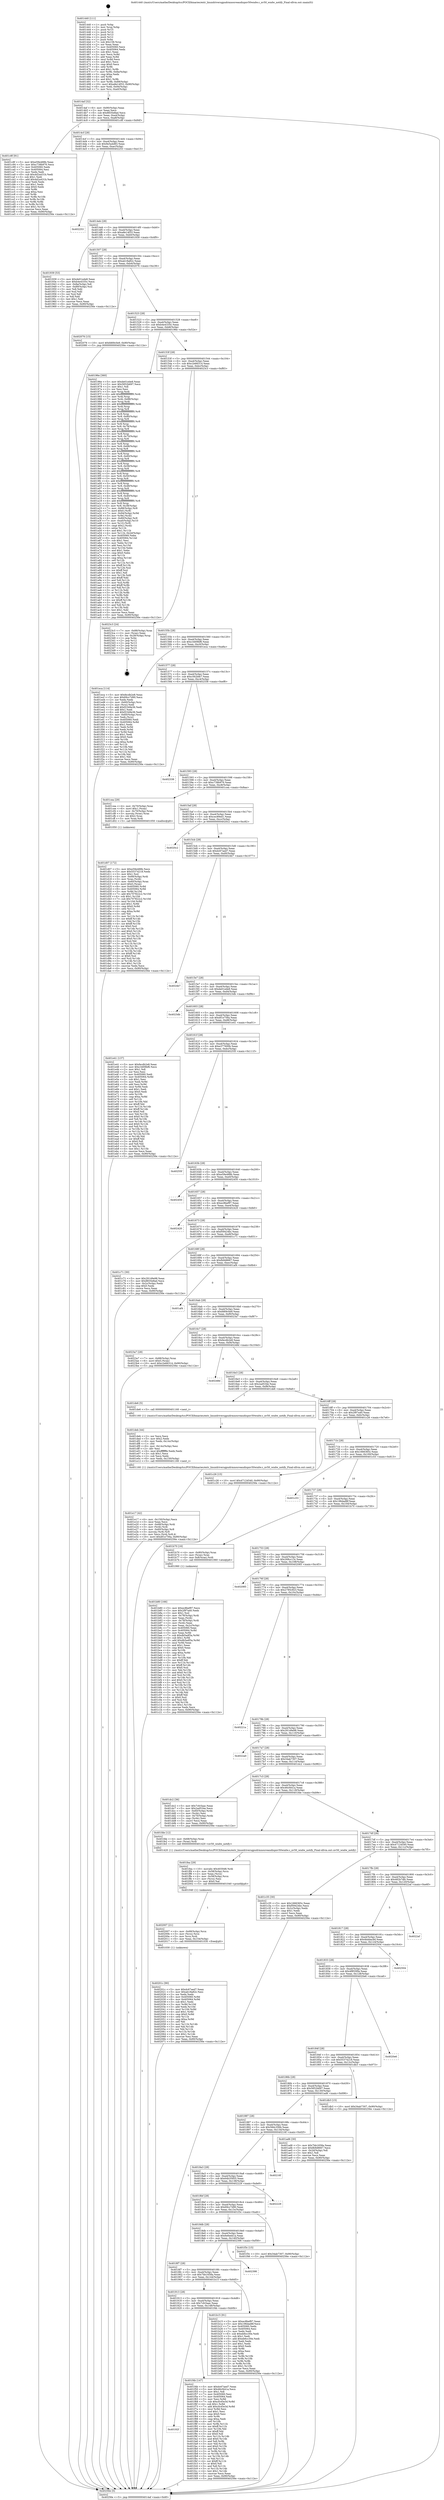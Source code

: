 digraph "0x401440" {
  label = "0x401440 (/mnt/c/Users/mathe/Desktop/tcc/POCII/binaries/extr_linuxdriversgpudrmnouveaudispnv50wndw.c_nv50_wndw_notify_Final-ollvm.out::main(0))"
  labelloc = "t"
  node[shape=record]

  Entry [label="",width=0.3,height=0.3,shape=circle,fillcolor=black,style=filled]
  "0x4014af" [label="{
     0x4014af [32]\l
     | [instrs]\l
     &nbsp;&nbsp;0x4014af \<+6\>: mov -0x90(%rbp),%eax\l
     &nbsp;&nbsp;0x4014b5 \<+2\>: mov %eax,%ecx\l
     &nbsp;&nbsp;0x4014b7 \<+6\>: sub $0x8835e8ad,%ecx\l
     &nbsp;&nbsp;0x4014bd \<+6\>: mov %eax,-0xa4(%rbp)\l
     &nbsp;&nbsp;0x4014c3 \<+6\>: mov %ecx,-0xa8(%rbp)\l
     &nbsp;&nbsp;0x4014c9 \<+6\>: je 0000000000401c8f \<main+0x84f\>\l
  }"]
  "0x401c8f" [label="{
     0x401c8f [91]\l
     | [instrs]\l
     &nbsp;&nbsp;0x401c8f \<+5\>: mov $0xe59e488b,%eax\l
     &nbsp;&nbsp;0x401c94 \<+5\>: mov $0xc738b976,%ecx\l
     &nbsp;&nbsp;0x401c99 \<+7\>: mov 0x405060,%edx\l
     &nbsp;&nbsp;0x401ca0 \<+7\>: mov 0x405064,%esi\l
     &nbsp;&nbsp;0x401ca7 \<+2\>: mov %edx,%edi\l
     &nbsp;&nbsp;0x401ca9 \<+6\>: sub $0x4d2a431b,%edi\l
     &nbsp;&nbsp;0x401caf \<+3\>: sub $0x1,%edi\l
     &nbsp;&nbsp;0x401cb2 \<+6\>: add $0x4d2a431b,%edi\l
     &nbsp;&nbsp;0x401cb8 \<+3\>: imul %edi,%edx\l
     &nbsp;&nbsp;0x401cbb \<+3\>: and $0x1,%edx\l
     &nbsp;&nbsp;0x401cbe \<+3\>: cmp $0x0,%edx\l
     &nbsp;&nbsp;0x401cc1 \<+4\>: sete %r8b\l
     &nbsp;&nbsp;0x401cc5 \<+3\>: cmp $0xa,%esi\l
     &nbsp;&nbsp;0x401cc8 \<+4\>: setl %r9b\l
     &nbsp;&nbsp;0x401ccc \<+3\>: mov %r8b,%r10b\l
     &nbsp;&nbsp;0x401ccf \<+3\>: and %r9b,%r10b\l
     &nbsp;&nbsp;0x401cd2 \<+3\>: xor %r9b,%r8b\l
     &nbsp;&nbsp;0x401cd5 \<+3\>: or %r8b,%r10b\l
     &nbsp;&nbsp;0x401cd8 \<+4\>: test $0x1,%r10b\l
     &nbsp;&nbsp;0x401cdc \<+3\>: cmovne %ecx,%eax\l
     &nbsp;&nbsp;0x401cdf \<+6\>: mov %eax,-0x90(%rbp)\l
     &nbsp;&nbsp;0x401ce5 \<+5\>: jmp 000000000040256e \<main+0x112e\>\l
  }"]
  "0x4014cf" [label="{
     0x4014cf [28]\l
     | [instrs]\l
     &nbsp;&nbsp;0x4014cf \<+5\>: jmp 00000000004014d4 \<main+0x94\>\l
     &nbsp;&nbsp;0x4014d4 \<+6\>: mov -0xa4(%rbp),%eax\l
     &nbsp;&nbsp;0x4014da \<+5\>: sub $0x9e5a4d83,%eax\l
     &nbsp;&nbsp;0x4014df \<+6\>: mov %eax,-0xac(%rbp)\l
     &nbsp;&nbsp;0x4014e5 \<+6\>: je 0000000000402253 \<main+0xe13\>\l
  }"]
  Exit [label="",width=0.3,height=0.3,shape=circle,fillcolor=black,style=filled,peripheries=2]
  "0x402253" [label="{
     0x402253\l
  }", style=dashed]
  "0x4014eb" [label="{
     0x4014eb [28]\l
     | [instrs]\l
     &nbsp;&nbsp;0x4014eb \<+5\>: jmp 00000000004014f0 \<main+0xb0\>\l
     &nbsp;&nbsp;0x4014f0 \<+6\>: mov -0xa4(%rbp),%eax\l
     &nbsp;&nbsp;0x4014f6 \<+5\>: sub $0xa8e14f33,%eax\l
     &nbsp;&nbsp;0x4014fb \<+6\>: mov %eax,-0xb0(%rbp)\l
     &nbsp;&nbsp;0x401501 \<+6\>: je 0000000000401939 \<main+0x4f9\>\l
  }"]
  "0x40201c" [label="{
     0x40201c [90]\l
     | [instrs]\l
     &nbsp;&nbsp;0x40201c \<+5\>: mov $0xdc67aed7,%eax\l
     &nbsp;&nbsp;0x402021 \<+5\>: mov $0xab18a82c,%esi\l
     &nbsp;&nbsp;0x402026 \<+2\>: xor %edx,%edx\l
     &nbsp;&nbsp;0x402028 \<+8\>: mov 0x405060,%r8d\l
     &nbsp;&nbsp;0x402030 \<+8\>: mov 0x405064,%r9d\l
     &nbsp;&nbsp;0x402038 \<+3\>: sub $0x1,%edx\l
     &nbsp;&nbsp;0x40203b \<+3\>: mov %r8d,%r10d\l
     &nbsp;&nbsp;0x40203e \<+3\>: add %edx,%r10d\l
     &nbsp;&nbsp;0x402041 \<+4\>: imul %r10d,%r8d\l
     &nbsp;&nbsp;0x402045 \<+4\>: and $0x1,%r8d\l
     &nbsp;&nbsp;0x402049 \<+4\>: cmp $0x0,%r8d\l
     &nbsp;&nbsp;0x40204d \<+4\>: sete %r11b\l
     &nbsp;&nbsp;0x402051 \<+4\>: cmp $0xa,%r9d\l
     &nbsp;&nbsp;0x402055 \<+3\>: setl %bl\l
     &nbsp;&nbsp;0x402058 \<+3\>: mov %r11b,%r14b\l
     &nbsp;&nbsp;0x40205b \<+3\>: and %bl,%r14b\l
     &nbsp;&nbsp;0x40205e \<+3\>: xor %bl,%r11b\l
     &nbsp;&nbsp;0x402061 \<+3\>: or %r11b,%r14b\l
     &nbsp;&nbsp;0x402064 \<+4\>: test $0x1,%r14b\l
     &nbsp;&nbsp;0x402068 \<+3\>: cmovne %esi,%eax\l
     &nbsp;&nbsp;0x40206b \<+6\>: mov %eax,-0x90(%rbp)\l
     &nbsp;&nbsp;0x402071 \<+5\>: jmp 000000000040256e \<main+0x112e\>\l
  }"]
  "0x401939" [label="{
     0x401939 [53]\l
     | [instrs]\l
     &nbsp;&nbsp;0x401939 \<+5\>: mov $0xde01ede8,%eax\l
     &nbsp;&nbsp;0x40193e \<+5\>: mov $0xb4e4335c,%ecx\l
     &nbsp;&nbsp;0x401943 \<+6\>: mov -0x8a(%rbp),%dl\l
     &nbsp;&nbsp;0x401949 \<+7\>: mov -0x89(%rbp),%sil\l
     &nbsp;&nbsp;0x401950 \<+3\>: mov %dl,%dil\l
     &nbsp;&nbsp;0x401953 \<+3\>: and %sil,%dil\l
     &nbsp;&nbsp;0x401956 \<+3\>: xor %sil,%dl\l
     &nbsp;&nbsp;0x401959 \<+3\>: or %dl,%dil\l
     &nbsp;&nbsp;0x40195c \<+4\>: test $0x1,%dil\l
     &nbsp;&nbsp;0x401960 \<+3\>: cmovne %ecx,%eax\l
     &nbsp;&nbsp;0x401963 \<+6\>: mov %eax,-0x90(%rbp)\l
     &nbsp;&nbsp;0x401969 \<+5\>: jmp 000000000040256e \<main+0x112e\>\l
  }"]
  "0x401507" [label="{
     0x401507 [28]\l
     | [instrs]\l
     &nbsp;&nbsp;0x401507 \<+5\>: jmp 000000000040150c \<main+0xcc\>\l
     &nbsp;&nbsp;0x40150c \<+6\>: mov -0xa4(%rbp),%eax\l
     &nbsp;&nbsp;0x401512 \<+5\>: sub $0xab18a82c,%eax\l
     &nbsp;&nbsp;0x401517 \<+6\>: mov %eax,-0xb4(%rbp)\l
     &nbsp;&nbsp;0x40151d \<+6\>: je 0000000000402076 \<main+0xc36\>\l
  }"]
  "0x40256e" [label="{
     0x40256e [5]\l
     | [instrs]\l
     &nbsp;&nbsp;0x40256e \<+5\>: jmp 00000000004014af \<main+0x6f\>\l
  }"]
  "0x401440" [label="{
     0x401440 [111]\l
     | [instrs]\l
     &nbsp;&nbsp;0x401440 \<+1\>: push %rbp\l
     &nbsp;&nbsp;0x401441 \<+3\>: mov %rsp,%rbp\l
     &nbsp;&nbsp;0x401444 \<+2\>: push %r15\l
     &nbsp;&nbsp;0x401446 \<+2\>: push %r14\l
     &nbsp;&nbsp;0x401448 \<+2\>: push %r13\l
     &nbsp;&nbsp;0x40144a \<+2\>: push %r12\l
     &nbsp;&nbsp;0x40144c \<+1\>: push %rbx\l
     &nbsp;&nbsp;0x40144d \<+7\>: sub $0x158,%rsp\l
     &nbsp;&nbsp;0x401454 \<+2\>: xor %eax,%eax\l
     &nbsp;&nbsp;0x401456 \<+7\>: mov 0x405060,%ecx\l
     &nbsp;&nbsp;0x40145d \<+7\>: mov 0x405064,%edx\l
     &nbsp;&nbsp;0x401464 \<+3\>: sub $0x1,%eax\l
     &nbsp;&nbsp;0x401467 \<+3\>: mov %ecx,%r8d\l
     &nbsp;&nbsp;0x40146a \<+3\>: add %eax,%r8d\l
     &nbsp;&nbsp;0x40146d \<+4\>: imul %r8d,%ecx\l
     &nbsp;&nbsp;0x401471 \<+3\>: and $0x1,%ecx\l
     &nbsp;&nbsp;0x401474 \<+3\>: cmp $0x0,%ecx\l
     &nbsp;&nbsp;0x401477 \<+4\>: sete %r9b\l
     &nbsp;&nbsp;0x40147b \<+4\>: and $0x1,%r9b\l
     &nbsp;&nbsp;0x40147f \<+7\>: mov %r9b,-0x8a(%rbp)\l
     &nbsp;&nbsp;0x401486 \<+3\>: cmp $0xa,%edx\l
     &nbsp;&nbsp;0x401489 \<+4\>: setl %r9b\l
     &nbsp;&nbsp;0x40148d \<+4\>: and $0x1,%r9b\l
     &nbsp;&nbsp;0x401491 \<+7\>: mov %r9b,-0x89(%rbp)\l
     &nbsp;&nbsp;0x401498 \<+10\>: movl $0xa8e14f33,-0x90(%rbp)\l
     &nbsp;&nbsp;0x4014a2 \<+6\>: mov %edi,-0x94(%rbp)\l
     &nbsp;&nbsp;0x4014a8 \<+7\>: mov %rsi,-0xa0(%rbp)\l
  }"]
  "0x402007" [label="{
     0x402007 [21]\l
     | [instrs]\l
     &nbsp;&nbsp;0x402007 \<+4\>: mov -0x68(%rbp),%rcx\l
     &nbsp;&nbsp;0x40200b \<+3\>: mov (%rcx),%rcx\l
     &nbsp;&nbsp;0x40200e \<+3\>: mov %rcx,%rdi\l
     &nbsp;&nbsp;0x402011 \<+6\>: mov %eax,-0x154(%rbp)\l
     &nbsp;&nbsp;0x402017 \<+5\>: call 0000000000401030 \<free@plt\>\l
     | [calls]\l
     &nbsp;&nbsp;0x401030 \{1\} (unknown)\l
  }"]
  "0x402076" [label="{
     0x402076 [15]\l
     | [instrs]\l
     &nbsp;&nbsp;0x402076 \<+10\>: movl $0xfd69c0e9,-0x90(%rbp)\l
     &nbsp;&nbsp;0x402080 \<+5\>: jmp 000000000040256e \<main+0x112e\>\l
  }"]
  "0x401523" [label="{
     0x401523 [28]\l
     | [instrs]\l
     &nbsp;&nbsp;0x401523 \<+5\>: jmp 0000000000401528 \<main+0xe8\>\l
     &nbsp;&nbsp;0x401528 \<+6\>: mov -0xa4(%rbp),%eax\l
     &nbsp;&nbsp;0x40152e \<+5\>: sub $0xb4e4335c,%eax\l
     &nbsp;&nbsp;0x401533 \<+6\>: mov %eax,-0xb8(%rbp)\l
     &nbsp;&nbsp;0x401539 \<+6\>: je 000000000040196e \<main+0x52e\>\l
  }"]
  "0x401fea" [label="{
     0x401fea [29]\l
     | [instrs]\l
     &nbsp;&nbsp;0x401fea \<+10\>: movabs $0x4030d6,%rdi\l
     &nbsp;&nbsp;0x401ff4 \<+4\>: mov -0x58(%rbp),%rcx\l
     &nbsp;&nbsp;0x401ff8 \<+2\>: mov %eax,(%rcx)\l
     &nbsp;&nbsp;0x401ffa \<+4\>: mov -0x58(%rbp),%rcx\l
     &nbsp;&nbsp;0x401ffe \<+2\>: mov (%rcx),%esi\l
     &nbsp;&nbsp;0x402000 \<+2\>: mov $0x0,%al\l
     &nbsp;&nbsp;0x402002 \<+5\>: call 0000000000401040 \<printf@plt\>\l
     | [calls]\l
     &nbsp;&nbsp;0x401040 \{1\} (unknown)\l
  }"]
  "0x40196e" [label="{
     0x40196e [360]\l
     | [instrs]\l
     &nbsp;&nbsp;0x40196e \<+5\>: mov $0xde01ede8,%eax\l
     &nbsp;&nbsp;0x401973 \<+5\>: mov $0x5852b697,%ecx\l
     &nbsp;&nbsp;0x401978 \<+2\>: mov $0x1,%dl\l
     &nbsp;&nbsp;0x40197a \<+2\>: xor %esi,%esi\l
     &nbsp;&nbsp;0x40197c \<+3\>: mov %rsp,%rdi\l
     &nbsp;&nbsp;0x40197f \<+4\>: add $0xfffffffffffffff0,%rdi\l
     &nbsp;&nbsp;0x401983 \<+3\>: mov %rdi,%rsp\l
     &nbsp;&nbsp;0x401986 \<+7\>: mov %rdi,-0x88(%rbp)\l
     &nbsp;&nbsp;0x40198d \<+3\>: mov %rsp,%rdi\l
     &nbsp;&nbsp;0x401990 \<+4\>: add $0xfffffffffffffff0,%rdi\l
     &nbsp;&nbsp;0x401994 \<+3\>: mov %rdi,%rsp\l
     &nbsp;&nbsp;0x401997 \<+3\>: mov %rsp,%r8\l
     &nbsp;&nbsp;0x40199a \<+4\>: add $0xfffffffffffffff0,%r8\l
     &nbsp;&nbsp;0x40199e \<+3\>: mov %r8,%rsp\l
     &nbsp;&nbsp;0x4019a1 \<+4\>: mov %r8,-0x80(%rbp)\l
     &nbsp;&nbsp;0x4019a5 \<+3\>: mov %rsp,%r8\l
     &nbsp;&nbsp;0x4019a8 \<+4\>: add $0xfffffffffffffff0,%r8\l
     &nbsp;&nbsp;0x4019ac \<+3\>: mov %r8,%rsp\l
     &nbsp;&nbsp;0x4019af \<+4\>: mov %r8,-0x78(%rbp)\l
     &nbsp;&nbsp;0x4019b3 \<+3\>: mov %rsp,%r8\l
     &nbsp;&nbsp;0x4019b6 \<+4\>: add $0xfffffffffffffff0,%r8\l
     &nbsp;&nbsp;0x4019ba \<+3\>: mov %r8,%rsp\l
     &nbsp;&nbsp;0x4019bd \<+4\>: mov %r8,-0x70(%rbp)\l
     &nbsp;&nbsp;0x4019c1 \<+3\>: mov %rsp,%r8\l
     &nbsp;&nbsp;0x4019c4 \<+4\>: add $0xfffffffffffffff0,%r8\l
     &nbsp;&nbsp;0x4019c8 \<+3\>: mov %r8,%rsp\l
     &nbsp;&nbsp;0x4019cb \<+4\>: mov %r8,-0x68(%rbp)\l
     &nbsp;&nbsp;0x4019cf \<+3\>: mov %rsp,%r8\l
     &nbsp;&nbsp;0x4019d2 \<+4\>: add $0xfffffffffffffff0,%r8\l
     &nbsp;&nbsp;0x4019d6 \<+3\>: mov %r8,%rsp\l
     &nbsp;&nbsp;0x4019d9 \<+4\>: mov %r8,-0x60(%rbp)\l
     &nbsp;&nbsp;0x4019dd \<+3\>: mov %rsp,%r8\l
     &nbsp;&nbsp;0x4019e0 \<+4\>: add $0xfffffffffffffff0,%r8\l
     &nbsp;&nbsp;0x4019e4 \<+3\>: mov %r8,%rsp\l
     &nbsp;&nbsp;0x4019e7 \<+4\>: mov %r8,-0x58(%rbp)\l
     &nbsp;&nbsp;0x4019eb \<+3\>: mov %rsp,%r8\l
     &nbsp;&nbsp;0x4019ee \<+4\>: add $0xfffffffffffffff0,%r8\l
     &nbsp;&nbsp;0x4019f2 \<+3\>: mov %r8,%rsp\l
     &nbsp;&nbsp;0x4019f5 \<+4\>: mov %r8,-0x50(%rbp)\l
     &nbsp;&nbsp;0x4019f9 \<+3\>: mov %rsp,%r8\l
     &nbsp;&nbsp;0x4019fc \<+4\>: add $0xfffffffffffffff0,%r8\l
     &nbsp;&nbsp;0x401a00 \<+3\>: mov %r8,%rsp\l
     &nbsp;&nbsp;0x401a03 \<+4\>: mov %r8,-0x48(%rbp)\l
     &nbsp;&nbsp;0x401a07 \<+3\>: mov %rsp,%r8\l
     &nbsp;&nbsp;0x401a0a \<+4\>: add $0xfffffffffffffff0,%r8\l
     &nbsp;&nbsp;0x401a0e \<+3\>: mov %r8,%rsp\l
     &nbsp;&nbsp;0x401a11 \<+4\>: mov %r8,-0x40(%rbp)\l
     &nbsp;&nbsp;0x401a15 \<+3\>: mov %rsp,%r8\l
     &nbsp;&nbsp;0x401a18 \<+4\>: add $0xfffffffffffffff0,%r8\l
     &nbsp;&nbsp;0x401a1c \<+3\>: mov %r8,%rsp\l
     &nbsp;&nbsp;0x401a1f \<+4\>: mov %r8,-0x38(%rbp)\l
     &nbsp;&nbsp;0x401a23 \<+7\>: mov -0x88(%rbp),%r8\l
     &nbsp;&nbsp;0x401a2a \<+7\>: movl $0x0,(%r8)\l
     &nbsp;&nbsp;0x401a31 \<+7\>: mov -0x94(%rbp),%r9d\l
     &nbsp;&nbsp;0x401a38 \<+3\>: mov %r9d,(%rdi)\l
     &nbsp;&nbsp;0x401a3b \<+4\>: mov -0x80(%rbp),%r8\l
     &nbsp;&nbsp;0x401a3f \<+7\>: mov -0xa0(%rbp),%r10\l
     &nbsp;&nbsp;0x401a46 \<+3\>: mov %r10,(%r8)\l
     &nbsp;&nbsp;0x401a49 \<+3\>: cmpl $0x2,(%rdi)\l
     &nbsp;&nbsp;0x401a4c \<+4\>: setne %r11b\l
     &nbsp;&nbsp;0x401a50 \<+4\>: and $0x1,%r11b\l
     &nbsp;&nbsp;0x401a54 \<+4\>: mov %r11b,-0x2d(%rbp)\l
     &nbsp;&nbsp;0x401a58 \<+7\>: mov 0x405060,%ebx\l
     &nbsp;&nbsp;0x401a5f \<+8\>: mov 0x405064,%r14d\l
     &nbsp;&nbsp;0x401a67 \<+3\>: sub $0x1,%esi\l
     &nbsp;&nbsp;0x401a6a \<+3\>: mov %ebx,%r15d\l
     &nbsp;&nbsp;0x401a6d \<+3\>: add %esi,%r15d\l
     &nbsp;&nbsp;0x401a70 \<+4\>: imul %r15d,%ebx\l
     &nbsp;&nbsp;0x401a74 \<+3\>: and $0x1,%ebx\l
     &nbsp;&nbsp;0x401a77 \<+3\>: cmp $0x0,%ebx\l
     &nbsp;&nbsp;0x401a7a \<+4\>: sete %r11b\l
     &nbsp;&nbsp;0x401a7e \<+4\>: cmp $0xa,%r14d\l
     &nbsp;&nbsp;0x401a82 \<+4\>: setl %r12b\l
     &nbsp;&nbsp;0x401a86 \<+3\>: mov %r11b,%r13b\l
     &nbsp;&nbsp;0x401a89 \<+4\>: xor $0xff,%r13b\l
     &nbsp;&nbsp;0x401a8d \<+3\>: mov %r12b,%sil\l
     &nbsp;&nbsp;0x401a90 \<+4\>: xor $0xff,%sil\l
     &nbsp;&nbsp;0x401a94 \<+3\>: xor $0x1,%dl\l
     &nbsp;&nbsp;0x401a97 \<+3\>: mov %r13b,%dil\l
     &nbsp;&nbsp;0x401a9a \<+4\>: and $0xff,%dil\l
     &nbsp;&nbsp;0x401a9e \<+3\>: and %dl,%r11b\l
     &nbsp;&nbsp;0x401aa1 \<+3\>: mov %sil,%r8b\l
     &nbsp;&nbsp;0x401aa4 \<+4\>: and $0xff,%r8b\l
     &nbsp;&nbsp;0x401aa8 \<+3\>: and %dl,%r12b\l
     &nbsp;&nbsp;0x401aab \<+3\>: or %r11b,%dil\l
     &nbsp;&nbsp;0x401aae \<+3\>: or %r12b,%r8b\l
     &nbsp;&nbsp;0x401ab1 \<+3\>: xor %r8b,%dil\l
     &nbsp;&nbsp;0x401ab4 \<+3\>: or %sil,%r13b\l
     &nbsp;&nbsp;0x401ab7 \<+4\>: xor $0xff,%r13b\l
     &nbsp;&nbsp;0x401abb \<+3\>: or $0x1,%dl\l
     &nbsp;&nbsp;0x401abe \<+3\>: and %dl,%r13b\l
     &nbsp;&nbsp;0x401ac1 \<+3\>: or %r13b,%dil\l
     &nbsp;&nbsp;0x401ac4 \<+4\>: test $0x1,%dil\l
     &nbsp;&nbsp;0x401ac8 \<+3\>: cmovne %ecx,%eax\l
     &nbsp;&nbsp;0x401acb \<+6\>: mov %eax,-0x90(%rbp)\l
     &nbsp;&nbsp;0x401ad1 \<+5\>: jmp 000000000040256e \<main+0x112e\>\l
  }"]
  "0x40153f" [label="{
     0x40153f [28]\l
     | [instrs]\l
     &nbsp;&nbsp;0x40153f \<+5\>: jmp 0000000000401544 \<main+0x104\>\l
     &nbsp;&nbsp;0x401544 \<+6\>: mov -0xa4(%rbp),%eax\l
     &nbsp;&nbsp;0x40154a \<+5\>: sub $0xc2e66314,%eax\l
     &nbsp;&nbsp;0x40154f \<+6\>: mov %eax,-0xbc(%rbp)\l
     &nbsp;&nbsp;0x401555 \<+6\>: je 00000000004023c3 \<main+0xf83\>\l
  }"]
  "0x40192f" [label="{
     0x40192f\l
  }", style=dashed]
  "0x401f4b" [label="{
     0x401f4b [147]\l
     | [instrs]\l
     &nbsp;&nbsp;0x401f4b \<+5\>: mov $0xdc67aed7,%eax\l
     &nbsp;&nbsp;0x401f50 \<+5\>: mov $0x46cf441a,%ecx\l
     &nbsp;&nbsp;0x401f55 \<+2\>: mov $0x1,%dl\l
     &nbsp;&nbsp;0x401f57 \<+7\>: mov 0x405060,%esi\l
     &nbsp;&nbsp;0x401f5e \<+7\>: mov 0x405064,%edi\l
     &nbsp;&nbsp;0x401f65 \<+3\>: mov %esi,%r8d\l
     &nbsp;&nbsp;0x401f68 \<+7\>: sub $0xcfc45e3d,%r8d\l
     &nbsp;&nbsp;0x401f6f \<+4\>: sub $0x1,%r8d\l
     &nbsp;&nbsp;0x401f73 \<+7\>: add $0xcfc45e3d,%r8d\l
     &nbsp;&nbsp;0x401f7a \<+4\>: imul %r8d,%esi\l
     &nbsp;&nbsp;0x401f7e \<+3\>: and $0x1,%esi\l
     &nbsp;&nbsp;0x401f81 \<+3\>: cmp $0x0,%esi\l
     &nbsp;&nbsp;0x401f84 \<+4\>: sete %r9b\l
     &nbsp;&nbsp;0x401f88 \<+3\>: cmp $0xa,%edi\l
     &nbsp;&nbsp;0x401f8b \<+4\>: setl %r10b\l
     &nbsp;&nbsp;0x401f8f \<+3\>: mov %r9b,%r11b\l
     &nbsp;&nbsp;0x401f92 \<+4\>: xor $0xff,%r11b\l
     &nbsp;&nbsp;0x401f96 \<+3\>: mov %r10b,%bl\l
     &nbsp;&nbsp;0x401f99 \<+3\>: xor $0xff,%bl\l
     &nbsp;&nbsp;0x401f9c \<+3\>: xor $0x0,%dl\l
     &nbsp;&nbsp;0x401f9f \<+3\>: mov %r11b,%r14b\l
     &nbsp;&nbsp;0x401fa2 \<+4\>: and $0x0,%r14b\l
     &nbsp;&nbsp;0x401fa6 \<+3\>: and %dl,%r9b\l
     &nbsp;&nbsp;0x401fa9 \<+3\>: mov %bl,%r15b\l
     &nbsp;&nbsp;0x401fac \<+4\>: and $0x0,%r15b\l
     &nbsp;&nbsp;0x401fb0 \<+3\>: and %dl,%r10b\l
     &nbsp;&nbsp;0x401fb3 \<+3\>: or %r9b,%r14b\l
     &nbsp;&nbsp;0x401fb6 \<+3\>: or %r10b,%r15b\l
     &nbsp;&nbsp;0x401fb9 \<+3\>: xor %r15b,%r14b\l
     &nbsp;&nbsp;0x401fbc \<+3\>: or %bl,%r11b\l
     &nbsp;&nbsp;0x401fbf \<+4\>: xor $0xff,%r11b\l
     &nbsp;&nbsp;0x401fc3 \<+3\>: or $0x0,%dl\l
     &nbsp;&nbsp;0x401fc6 \<+3\>: and %dl,%r11b\l
     &nbsp;&nbsp;0x401fc9 \<+3\>: or %r11b,%r14b\l
     &nbsp;&nbsp;0x401fcc \<+4\>: test $0x1,%r14b\l
     &nbsp;&nbsp;0x401fd0 \<+3\>: cmovne %ecx,%eax\l
     &nbsp;&nbsp;0x401fd3 \<+6\>: mov %eax,-0x90(%rbp)\l
     &nbsp;&nbsp;0x401fd9 \<+5\>: jmp 000000000040256e \<main+0x112e\>\l
  }"]
  "0x4023c3" [label="{
     0x4023c3 [24]\l
     | [instrs]\l
     &nbsp;&nbsp;0x4023c3 \<+7\>: mov -0x88(%rbp),%rax\l
     &nbsp;&nbsp;0x4023ca \<+2\>: mov (%rax),%eax\l
     &nbsp;&nbsp;0x4023cc \<+4\>: lea -0x28(%rbp),%rsp\l
     &nbsp;&nbsp;0x4023d0 \<+1\>: pop %rbx\l
     &nbsp;&nbsp;0x4023d1 \<+2\>: pop %r12\l
     &nbsp;&nbsp;0x4023d3 \<+2\>: pop %r13\l
     &nbsp;&nbsp;0x4023d5 \<+2\>: pop %r14\l
     &nbsp;&nbsp;0x4023d7 \<+2\>: pop %r15\l
     &nbsp;&nbsp;0x4023d9 \<+1\>: pop %rbp\l
     &nbsp;&nbsp;0x4023da \<+1\>: ret\l
  }"]
  "0x40155b" [label="{
     0x40155b [28]\l
     | [instrs]\l
     &nbsp;&nbsp;0x40155b \<+5\>: jmp 0000000000401560 \<main+0x120\>\l
     &nbsp;&nbsp;0x401560 \<+6\>: mov -0xa4(%rbp),%eax\l
     &nbsp;&nbsp;0x401566 \<+5\>: sub $0xc3d09bf6,%eax\l
     &nbsp;&nbsp;0x40156b \<+6\>: mov %eax,-0xc0(%rbp)\l
     &nbsp;&nbsp;0x401571 \<+6\>: je 0000000000401eca \<main+0xa8a\>\l
  }"]
  "0x401e17" [label="{
     0x401e17 [42]\l
     | [instrs]\l
     &nbsp;&nbsp;0x401e17 \<+6\>: mov -0x150(%rbp),%ecx\l
     &nbsp;&nbsp;0x401e1d \<+3\>: imul %eax,%ecx\l
     &nbsp;&nbsp;0x401e20 \<+4\>: mov -0x68(%rbp),%rdi\l
     &nbsp;&nbsp;0x401e24 \<+3\>: mov (%rdi),%rdi\l
     &nbsp;&nbsp;0x401e27 \<+4\>: mov -0x60(%rbp),%r8\l
     &nbsp;&nbsp;0x401e2b \<+3\>: movslq (%r8),%r8\l
     &nbsp;&nbsp;0x401e2e \<+4\>: mov %ecx,(%rdi,%r8,4)\l
     &nbsp;&nbsp;0x401e32 \<+10\>: movl $0xdf1e756a,-0x90(%rbp)\l
     &nbsp;&nbsp;0x401e3c \<+5\>: jmp 000000000040256e \<main+0x112e\>\l
  }"]
  "0x401eca" [label="{
     0x401eca [114]\l
     | [instrs]\l
     &nbsp;&nbsp;0x401eca \<+5\>: mov $0xfecdb2e8,%eax\l
     &nbsp;&nbsp;0x401ecf \<+5\>: mov $0x69cc7d90,%ecx\l
     &nbsp;&nbsp;0x401ed4 \<+2\>: xor %edx,%edx\l
     &nbsp;&nbsp;0x401ed6 \<+4\>: mov -0x60(%rbp),%rsi\l
     &nbsp;&nbsp;0x401eda \<+2\>: mov (%rsi),%edi\l
     &nbsp;&nbsp;0x401edc \<+6\>: add $0xf2349e36,%edi\l
     &nbsp;&nbsp;0x401ee2 \<+3\>: add $0x1,%edi\l
     &nbsp;&nbsp;0x401ee5 \<+6\>: sub $0xf2349e36,%edi\l
     &nbsp;&nbsp;0x401eeb \<+4\>: mov -0x60(%rbp),%rsi\l
     &nbsp;&nbsp;0x401eef \<+2\>: mov %edi,(%rsi)\l
     &nbsp;&nbsp;0x401ef1 \<+7\>: mov 0x405060,%edi\l
     &nbsp;&nbsp;0x401ef8 \<+8\>: mov 0x405064,%r8d\l
     &nbsp;&nbsp;0x401f00 \<+3\>: sub $0x1,%edx\l
     &nbsp;&nbsp;0x401f03 \<+3\>: mov %edi,%r9d\l
     &nbsp;&nbsp;0x401f06 \<+3\>: add %edx,%r9d\l
     &nbsp;&nbsp;0x401f09 \<+4\>: imul %r9d,%edi\l
     &nbsp;&nbsp;0x401f0d \<+3\>: and $0x1,%edi\l
     &nbsp;&nbsp;0x401f10 \<+3\>: cmp $0x0,%edi\l
     &nbsp;&nbsp;0x401f13 \<+4\>: sete %r10b\l
     &nbsp;&nbsp;0x401f17 \<+4\>: cmp $0xa,%r8d\l
     &nbsp;&nbsp;0x401f1b \<+4\>: setl %r11b\l
     &nbsp;&nbsp;0x401f1f \<+3\>: mov %r10b,%bl\l
     &nbsp;&nbsp;0x401f22 \<+3\>: and %r11b,%bl\l
     &nbsp;&nbsp;0x401f25 \<+3\>: xor %r11b,%r10b\l
     &nbsp;&nbsp;0x401f28 \<+3\>: or %r10b,%bl\l
     &nbsp;&nbsp;0x401f2b \<+3\>: test $0x1,%bl\l
     &nbsp;&nbsp;0x401f2e \<+3\>: cmovne %ecx,%eax\l
     &nbsp;&nbsp;0x401f31 \<+6\>: mov %eax,-0x90(%rbp)\l
     &nbsp;&nbsp;0x401f37 \<+5\>: jmp 000000000040256e \<main+0x112e\>\l
  }"]
  "0x401577" [label="{
     0x401577 [28]\l
     | [instrs]\l
     &nbsp;&nbsp;0x401577 \<+5\>: jmp 000000000040157c \<main+0x13c\>\l
     &nbsp;&nbsp;0x40157c \<+6\>: mov -0xa4(%rbp),%eax\l
     &nbsp;&nbsp;0x401582 \<+5\>: sub $0xc562bfe7,%eax\l
     &nbsp;&nbsp;0x401587 \<+6\>: mov %eax,-0xc4(%rbp)\l
     &nbsp;&nbsp;0x40158d \<+6\>: je 0000000000402338 \<main+0xef8\>\l
  }"]
  "0x401deb" [label="{
     0x401deb [44]\l
     | [instrs]\l
     &nbsp;&nbsp;0x401deb \<+2\>: xor %ecx,%ecx\l
     &nbsp;&nbsp;0x401ded \<+5\>: mov $0x2,%edx\l
     &nbsp;&nbsp;0x401df2 \<+6\>: mov %edx,-0x14c(%rbp)\l
     &nbsp;&nbsp;0x401df8 \<+1\>: cltd\l
     &nbsp;&nbsp;0x401df9 \<+6\>: mov -0x14c(%rbp),%esi\l
     &nbsp;&nbsp;0x401dff \<+2\>: idiv %esi\l
     &nbsp;&nbsp;0x401e01 \<+6\>: imul $0xfffffffe,%edx,%edx\l
     &nbsp;&nbsp;0x401e07 \<+3\>: sub $0x1,%ecx\l
     &nbsp;&nbsp;0x401e0a \<+2\>: sub %ecx,%edx\l
     &nbsp;&nbsp;0x401e0c \<+6\>: mov %edx,-0x150(%rbp)\l
     &nbsp;&nbsp;0x401e12 \<+5\>: call 0000000000401160 \<next_i\>\l
     | [calls]\l
     &nbsp;&nbsp;0x401160 \{1\} (/mnt/c/Users/mathe/Desktop/tcc/POCII/binaries/extr_linuxdriversgpudrmnouveaudispnv50wndw.c_nv50_wndw_notify_Final-ollvm.out::next_i)\l
  }"]
  "0x402338" [label="{
     0x402338\l
  }", style=dashed]
  "0x401593" [label="{
     0x401593 [28]\l
     | [instrs]\l
     &nbsp;&nbsp;0x401593 \<+5\>: jmp 0000000000401598 \<main+0x158\>\l
     &nbsp;&nbsp;0x401598 \<+6\>: mov -0xa4(%rbp),%eax\l
     &nbsp;&nbsp;0x40159e \<+5\>: sub $0xc738b976,%eax\l
     &nbsp;&nbsp;0x4015a3 \<+6\>: mov %eax,-0xc8(%rbp)\l
     &nbsp;&nbsp;0x4015a9 \<+6\>: je 0000000000401cea \<main+0x8aa\>\l
  }"]
  "0x401d07" [label="{
     0x401d07 [172]\l
     | [instrs]\l
     &nbsp;&nbsp;0x401d07 \<+5\>: mov $0xe59e488b,%ecx\l
     &nbsp;&nbsp;0x401d0c \<+5\>: mov $0x55374218,%edx\l
     &nbsp;&nbsp;0x401d11 \<+3\>: mov $0x1,%sil\l
     &nbsp;&nbsp;0x401d14 \<+4\>: mov -0x68(%rbp),%rdi\l
     &nbsp;&nbsp;0x401d18 \<+3\>: mov %rax,(%rdi)\l
     &nbsp;&nbsp;0x401d1b \<+4\>: mov -0x60(%rbp),%rax\l
     &nbsp;&nbsp;0x401d1f \<+6\>: movl $0x0,(%rax)\l
     &nbsp;&nbsp;0x401d25 \<+8\>: mov 0x405060,%r8d\l
     &nbsp;&nbsp;0x401d2d \<+8\>: mov 0x405064,%r9d\l
     &nbsp;&nbsp;0x401d35 \<+3\>: mov %r8d,%r10d\l
     &nbsp;&nbsp;0x401d38 \<+7\>: add $0x707822c2,%r10d\l
     &nbsp;&nbsp;0x401d3f \<+4\>: sub $0x1,%r10d\l
     &nbsp;&nbsp;0x401d43 \<+7\>: sub $0x707822c2,%r10d\l
     &nbsp;&nbsp;0x401d4a \<+4\>: imul %r10d,%r8d\l
     &nbsp;&nbsp;0x401d4e \<+4\>: and $0x1,%r8d\l
     &nbsp;&nbsp;0x401d52 \<+4\>: cmp $0x0,%r8d\l
     &nbsp;&nbsp;0x401d56 \<+4\>: sete %r11b\l
     &nbsp;&nbsp;0x401d5a \<+4\>: cmp $0xa,%r9d\l
     &nbsp;&nbsp;0x401d5e \<+3\>: setl %bl\l
     &nbsp;&nbsp;0x401d61 \<+3\>: mov %r11b,%r14b\l
     &nbsp;&nbsp;0x401d64 \<+4\>: xor $0xff,%r14b\l
     &nbsp;&nbsp;0x401d68 \<+3\>: mov %bl,%r15b\l
     &nbsp;&nbsp;0x401d6b \<+4\>: xor $0xff,%r15b\l
     &nbsp;&nbsp;0x401d6f \<+4\>: xor $0x0,%sil\l
     &nbsp;&nbsp;0x401d73 \<+3\>: mov %r14b,%r12b\l
     &nbsp;&nbsp;0x401d76 \<+4\>: and $0x0,%r12b\l
     &nbsp;&nbsp;0x401d7a \<+3\>: and %sil,%r11b\l
     &nbsp;&nbsp;0x401d7d \<+3\>: mov %r15b,%r13b\l
     &nbsp;&nbsp;0x401d80 \<+4\>: and $0x0,%r13b\l
     &nbsp;&nbsp;0x401d84 \<+3\>: and %sil,%bl\l
     &nbsp;&nbsp;0x401d87 \<+3\>: or %r11b,%r12b\l
     &nbsp;&nbsp;0x401d8a \<+3\>: or %bl,%r13b\l
     &nbsp;&nbsp;0x401d8d \<+3\>: xor %r13b,%r12b\l
     &nbsp;&nbsp;0x401d90 \<+3\>: or %r15b,%r14b\l
     &nbsp;&nbsp;0x401d93 \<+4\>: xor $0xff,%r14b\l
     &nbsp;&nbsp;0x401d97 \<+4\>: or $0x0,%sil\l
     &nbsp;&nbsp;0x401d9b \<+3\>: and %sil,%r14b\l
     &nbsp;&nbsp;0x401d9e \<+3\>: or %r14b,%r12b\l
     &nbsp;&nbsp;0x401da1 \<+4\>: test $0x1,%r12b\l
     &nbsp;&nbsp;0x401da5 \<+3\>: cmovne %edx,%ecx\l
     &nbsp;&nbsp;0x401da8 \<+6\>: mov %ecx,-0x90(%rbp)\l
     &nbsp;&nbsp;0x401dae \<+5\>: jmp 000000000040256e \<main+0x112e\>\l
  }"]
  "0x401cea" [label="{
     0x401cea [29]\l
     | [instrs]\l
     &nbsp;&nbsp;0x401cea \<+4\>: mov -0x70(%rbp),%rax\l
     &nbsp;&nbsp;0x401cee \<+6\>: movl $0x1,(%rax)\l
     &nbsp;&nbsp;0x401cf4 \<+4\>: mov -0x70(%rbp),%rax\l
     &nbsp;&nbsp;0x401cf8 \<+3\>: movslq (%rax),%rax\l
     &nbsp;&nbsp;0x401cfb \<+4\>: shl $0x2,%rax\l
     &nbsp;&nbsp;0x401cff \<+3\>: mov %rax,%rdi\l
     &nbsp;&nbsp;0x401d02 \<+5\>: call 0000000000401050 \<malloc@plt\>\l
     | [calls]\l
     &nbsp;&nbsp;0x401050 \{1\} (unknown)\l
  }"]
  "0x4015af" [label="{
     0x4015af [28]\l
     | [instrs]\l
     &nbsp;&nbsp;0x4015af \<+5\>: jmp 00000000004015b4 \<main+0x174\>\l
     &nbsp;&nbsp;0x4015b4 \<+6\>: mov -0xa4(%rbp),%eax\l
     &nbsp;&nbsp;0x4015ba \<+5\>: sub $0xcec89ed1,%eax\l
     &nbsp;&nbsp;0x4015bf \<+6\>: mov %eax,-0xcc(%rbp)\l
     &nbsp;&nbsp;0x4015c5 \<+6\>: je 00000000004020c2 \<main+0xc82\>\l
  }"]
  "0x401b80" [label="{
     0x401b80 [166]\l
     | [instrs]\l
     &nbsp;&nbsp;0x401b80 \<+5\>: mov $0xec8bef97,%ecx\l
     &nbsp;&nbsp;0x401b85 \<+5\>: mov $0x2f97a40,%edx\l
     &nbsp;&nbsp;0x401b8a \<+3\>: mov $0x1,%sil\l
     &nbsp;&nbsp;0x401b8d \<+4\>: mov -0x78(%rbp),%rdi\l
     &nbsp;&nbsp;0x401b91 \<+2\>: mov %eax,(%rdi)\l
     &nbsp;&nbsp;0x401b93 \<+4\>: mov -0x78(%rbp),%rdi\l
     &nbsp;&nbsp;0x401b97 \<+2\>: mov (%rdi),%eax\l
     &nbsp;&nbsp;0x401b99 \<+3\>: mov %eax,-0x2c(%rbp)\l
     &nbsp;&nbsp;0x401b9c \<+7\>: mov 0x405060,%eax\l
     &nbsp;&nbsp;0x401ba3 \<+8\>: mov 0x405064,%r8d\l
     &nbsp;&nbsp;0x401bab \<+3\>: mov %eax,%r9d\l
     &nbsp;&nbsp;0x401bae \<+7\>: sub $0xdb5adf3a,%r9d\l
     &nbsp;&nbsp;0x401bb5 \<+4\>: sub $0x1,%r9d\l
     &nbsp;&nbsp;0x401bb9 \<+7\>: add $0xdb5adf3a,%r9d\l
     &nbsp;&nbsp;0x401bc0 \<+4\>: imul %r9d,%eax\l
     &nbsp;&nbsp;0x401bc4 \<+3\>: and $0x1,%eax\l
     &nbsp;&nbsp;0x401bc7 \<+3\>: cmp $0x0,%eax\l
     &nbsp;&nbsp;0x401bca \<+4\>: sete %r10b\l
     &nbsp;&nbsp;0x401bce \<+4\>: cmp $0xa,%r8d\l
     &nbsp;&nbsp;0x401bd2 \<+4\>: setl %r11b\l
     &nbsp;&nbsp;0x401bd6 \<+3\>: mov %r10b,%bl\l
     &nbsp;&nbsp;0x401bd9 \<+3\>: xor $0xff,%bl\l
     &nbsp;&nbsp;0x401bdc \<+3\>: mov %r11b,%r14b\l
     &nbsp;&nbsp;0x401bdf \<+4\>: xor $0xff,%r14b\l
     &nbsp;&nbsp;0x401be3 \<+4\>: xor $0x0,%sil\l
     &nbsp;&nbsp;0x401be7 \<+3\>: mov %bl,%r15b\l
     &nbsp;&nbsp;0x401bea \<+4\>: and $0x0,%r15b\l
     &nbsp;&nbsp;0x401bee \<+3\>: and %sil,%r10b\l
     &nbsp;&nbsp;0x401bf1 \<+3\>: mov %r14b,%r12b\l
     &nbsp;&nbsp;0x401bf4 \<+4\>: and $0x0,%r12b\l
     &nbsp;&nbsp;0x401bf8 \<+3\>: and %sil,%r11b\l
     &nbsp;&nbsp;0x401bfb \<+3\>: or %r10b,%r15b\l
     &nbsp;&nbsp;0x401bfe \<+3\>: or %r11b,%r12b\l
     &nbsp;&nbsp;0x401c01 \<+3\>: xor %r12b,%r15b\l
     &nbsp;&nbsp;0x401c04 \<+3\>: or %r14b,%bl\l
     &nbsp;&nbsp;0x401c07 \<+3\>: xor $0xff,%bl\l
     &nbsp;&nbsp;0x401c0a \<+4\>: or $0x0,%sil\l
     &nbsp;&nbsp;0x401c0e \<+3\>: and %sil,%bl\l
     &nbsp;&nbsp;0x401c11 \<+3\>: or %bl,%r15b\l
     &nbsp;&nbsp;0x401c14 \<+4\>: test $0x1,%r15b\l
     &nbsp;&nbsp;0x401c18 \<+3\>: cmovne %edx,%ecx\l
     &nbsp;&nbsp;0x401c1b \<+6\>: mov %ecx,-0x90(%rbp)\l
     &nbsp;&nbsp;0x401c21 \<+5\>: jmp 000000000040256e \<main+0x112e\>\l
  }"]
  "0x4020c2" [label="{
     0x4020c2\l
  }", style=dashed]
  "0x4015cb" [label="{
     0x4015cb [28]\l
     | [instrs]\l
     &nbsp;&nbsp;0x4015cb \<+5\>: jmp 00000000004015d0 \<main+0x190\>\l
     &nbsp;&nbsp;0x4015d0 \<+6\>: mov -0xa4(%rbp),%eax\l
     &nbsp;&nbsp;0x4015d6 \<+5\>: sub $0xdc67aed7,%eax\l
     &nbsp;&nbsp;0x4015db \<+6\>: mov %eax,-0xd0(%rbp)\l
     &nbsp;&nbsp;0x4015e1 \<+6\>: je 00000000004024b7 \<main+0x1077\>\l
  }"]
  "0x401913" [label="{
     0x401913 [28]\l
     | [instrs]\l
     &nbsp;&nbsp;0x401913 \<+5\>: jmp 0000000000401918 \<main+0x4d8\>\l
     &nbsp;&nbsp;0x401918 \<+6\>: mov -0xa4(%rbp),%eax\l
     &nbsp;&nbsp;0x40191e \<+5\>: sub $0x7cfc5aac,%eax\l
     &nbsp;&nbsp;0x401923 \<+6\>: mov %eax,-0x148(%rbp)\l
     &nbsp;&nbsp;0x401929 \<+6\>: je 0000000000401f4b \<main+0xb0b\>\l
  }"]
  "0x4024b7" [label="{
     0x4024b7\l
  }", style=dashed]
  "0x4015e7" [label="{
     0x4015e7 [28]\l
     | [instrs]\l
     &nbsp;&nbsp;0x4015e7 \<+5\>: jmp 00000000004015ec \<main+0x1ac\>\l
     &nbsp;&nbsp;0x4015ec \<+6\>: mov -0xa4(%rbp),%eax\l
     &nbsp;&nbsp;0x4015f2 \<+5\>: sub $0xde01ede8,%eax\l
     &nbsp;&nbsp;0x4015f7 \<+6\>: mov %eax,-0xd4(%rbp)\l
     &nbsp;&nbsp;0x4015fd \<+6\>: je 00000000004023db \<main+0xf9b\>\l
  }"]
  "0x401b15" [label="{
     0x401b15 [91]\l
     | [instrs]\l
     &nbsp;&nbsp;0x401b15 \<+5\>: mov $0xec8bef97,%eax\l
     &nbsp;&nbsp;0x401b1a \<+5\>: mov $0x196dad8f,%ecx\l
     &nbsp;&nbsp;0x401b1f \<+7\>: mov 0x405060,%edx\l
     &nbsp;&nbsp;0x401b26 \<+7\>: mov 0x405064,%esi\l
     &nbsp;&nbsp;0x401b2d \<+2\>: mov %edx,%edi\l
     &nbsp;&nbsp;0x401b2f \<+6\>: sub $0xeb6cc30e,%edi\l
     &nbsp;&nbsp;0x401b35 \<+3\>: sub $0x1,%edi\l
     &nbsp;&nbsp;0x401b38 \<+6\>: add $0xeb6cc30e,%edi\l
     &nbsp;&nbsp;0x401b3e \<+3\>: imul %edi,%edx\l
     &nbsp;&nbsp;0x401b41 \<+3\>: and $0x1,%edx\l
     &nbsp;&nbsp;0x401b44 \<+3\>: cmp $0x0,%edx\l
     &nbsp;&nbsp;0x401b47 \<+4\>: sete %r8b\l
     &nbsp;&nbsp;0x401b4b \<+3\>: cmp $0xa,%esi\l
     &nbsp;&nbsp;0x401b4e \<+4\>: setl %r9b\l
     &nbsp;&nbsp;0x401b52 \<+3\>: mov %r8b,%r10b\l
     &nbsp;&nbsp;0x401b55 \<+3\>: and %r9b,%r10b\l
     &nbsp;&nbsp;0x401b58 \<+3\>: xor %r9b,%r8b\l
     &nbsp;&nbsp;0x401b5b \<+3\>: or %r8b,%r10b\l
     &nbsp;&nbsp;0x401b5e \<+4\>: test $0x1,%r10b\l
     &nbsp;&nbsp;0x401b62 \<+3\>: cmovne %ecx,%eax\l
     &nbsp;&nbsp;0x401b65 \<+6\>: mov %eax,-0x90(%rbp)\l
     &nbsp;&nbsp;0x401b6b \<+5\>: jmp 000000000040256e \<main+0x112e\>\l
  }"]
  "0x4023db" [label="{
     0x4023db\l
  }", style=dashed]
  "0x401603" [label="{
     0x401603 [28]\l
     | [instrs]\l
     &nbsp;&nbsp;0x401603 \<+5\>: jmp 0000000000401608 \<main+0x1c8\>\l
     &nbsp;&nbsp;0x401608 \<+6\>: mov -0xa4(%rbp),%eax\l
     &nbsp;&nbsp;0x40160e \<+5\>: sub $0xdf1e756a,%eax\l
     &nbsp;&nbsp;0x401613 \<+6\>: mov %eax,-0xd8(%rbp)\l
     &nbsp;&nbsp;0x401619 \<+6\>: je 0000000000401e41 \<main+0xa01\>\l
  }"]
  "0x4018f7" [label="{
     0x4018f7 [28]\l
     | [instrs]\l
     &nbsp;&nbsp;0x4018f7 \<+5\>: jmp 00000000004018fc \<main+0x4bc\>\l
     &nbsp;&nbsp;0x4018fc \<+6\>: mov -0xa4(%rbp),%eax\l
     &nbsp;&nbsp;0x401902 \<+5\>: sub $0x7bb1658a,%eax\l
     &nbsp;&nbsp;0x401907 \<+6\>: mov %eax,-0x144(%rbp)\l
     &nbsp;&nbsp;0x40190d \<+6\>: je 0000000000401b15 \<main+0x6d5\>\l
  }"]
  "0x401e41" [label="{
     0x401e41 [137]\l
     | [instrs]\l
     &nbsp;&nbsp;0x401e41 \<+5\>: mov $0xfecdb2e8,%eax\l
     &nbsp;&nbsp;0x401e46 \<+5\>: mov $0xc3d09bf6,%ecx\l
     &nbsp;&nbsp;0x401e4b \<+2\>: mov $0x1,%dl\l
     &nbsp;&nbsp;0x401e4d \<+2\>: xor %esi,%esi\l
     &nbsp;&nbsp;0x401e4f \<+7\>: mov 0x405060,%edi\l
     &nbsp;&nbsp;0x401e56 \<+8\>: mov 0x405064,%r8d\l
     &nbsp;&nbsp;0x401e5e \<+3\>: sub $0x1,%esi\l
     &nbsp;&nbsp;0x401e61 \<+3\>: mov %edi,%r9d\l
     &nbsp;&nbsp;0x401e64 \<+3\>: add %esi,%r9d\l
     &nbsp;&nbsp;0x401e67 \<+4\>: imul %r9d,%edi\l
     &nbsp;&nbsp;0x401e6b \<+3\>: and $0x1,%edi\l
     &nbsp;&nbsp;0x401e6e \<+3\>: cmp $0x0,%edi\l
     &nbsp;&nbsp;0x401e71 \<+4\>: sete %r10b\l
     &nbsp;&nbsp;0x401e75 \<+4\>: cmp $0xa,%r8d\l
     &nbsp;&nbsp;0x401e79 \<+4\>: setl %r11b\l
     &nbsp;&nbsp;0x401e7d \<+3\>: mov %r10b,%bl\l
     &nbsp;&nbsp;0x401e80 \<+3\>: xor $0xff,%bl\l
     &nbsp;&nbsp;0x401e83 \<+3\>: mov %r11b,%r14b\l
     &nbsp;&nbsp;0x401e86 \<+4\>: xor $0xff,%r14b\l
     &nbsp;&nbsp;0x401e8a \<+3\>: xor $0x0,%dl\l
     &nbsp;&nbsp;0x401e8d \<+3\>: mov %bl,%r15b\l
     &nbsp;&nbsp;0x401e90 \<+4\>: and $0x0,%r15b\l
     &nbsp;&nbsp;0x401e94 \<+3\>: and %dl,%r10b\l
     &nbsp;&nbsp;0x401e97 \<+3\>: mov %r14b,%r12b\l
     &nbsp;&nbsp;0x401e9a \<+4\>: and $0x0,%r12b\l
     &nbsp;&nbsp;0x401e9e \<+3\>: and %dl,%r11b\l
     &nbsp;&nbsp;0x401ea1 \<+3\>: or %r10b,%r15b\l
     &nbsp;&nbsp;0x401ea4 \<+3\>: or %r11b,%r12b\l
     &nbsp;&nbsp;0x401ea7 \<+3\>: xor %r12b,%r15b\l
     &nbsp;&nbsp;0x401eaa \<+3\>: or %r14b,%bl\l
     &nbsp;&nbsp;0x401ead \<+3\>: xor $0xff,%bl\l
     &nbsp;&nbsp;0x401eb0 \<+3\>: or $0x0,%dl\l
     &nbsp;&nbsp;0x401eb3 \<+2\>: and %dl,%bl\l
     &nbsp;&nbsp;0x401eb5 \<+3\>: or %bl,%r15b\l
     &nbsp;&nbsp;0x401eb8 \<+4\>: test $0x1,%r15b\l
     &nbsp;&nbsp;0x401ebc \<+3\>: cmovne %ecx,%eax\l
     &nbsp;&nbsp;0x401ebf \<+6\>: mov %eax,-0x90(%rbp)\l
     &nbsp;&nbsp;0x401ec5 \<+5\>: jmp 000000000040256e \<main+0x112e\>\l
  }"]
  "0x40161f" [label="{
     0x40161f [28]\l
     | [instrs]\l
     &nbsp;&nbsp;0x40161f \<+5\>: jmp 0000000000401624 \<main+0x1e4\>\l
     &nbsp;&nbsp;0x401624 \<+6\>: mov -0xa4(%rbp),%eax\l
     &nbsp;&nbsp;0x40162a \<+5\>: sub $0xe377600b,%eax\l
     &nbsp;&nbsp;0x40162f \<+6\>: mov %eax,-0xdc(%rbp)\l
     &nbsp;&nbsp;0x401635 \<+6\>: je 000000000040255f \<main+0x111f\>\l
  }"]
  "0x402398" [label="{
     0x402398\l
  }", style=dashed]
  "0x40255f" [label="{
     0x40255f\l
  }", style=dashed]
  "0x40163b" [label="{
     0x40163b [28]\l
     | [instrs]\l
     &nbsp;&nbsp;0x40163b \<+5\>: jmp 0000000000401640 \<main+0x200\>\l
     &nbsp;&nbsp;0x401640 \<+6\>: mov -0xa4(%rbp),%eax\l
     &nbsp;&nbsp;0x401646 \<+5\>: sub $0xe59e488b,%eax\l
     &nbsp;&nbsp;0x40164b \<+6\>: mov %eax,-0xe0(%rbp)\l
     &nbsp;&nbsp;0x401651 \<+6\>: je 0000000000402450 \<main+0x1010\>\l
  }"]
  "0x4018db" [label="{
     0x4018db [28]\l
     | [instrs]\l
     &nbsp;&nbsp;0x4018db \<+5\>: jmp 00000000004018e0 \<main+0x4a0\>\l
     &nbsp;&nbsp;0x4018e0 \<+6\>: mov -0xa4(%rbp),%eax\l
     &nbsp;&nbsp;0x4018e6 \<+5\>: sub $0x6e6eeb1a,%eax\l
     &nbsp;&nbsp;0x4018eb \<+6\>: mov %eax,-0x140(%rbp)\l
     &nbsp;&nbsp;0x4018f1 \<+6\>: je 0000000000402398 \<main+0xf58\>\l
  }"]
  "0x402450" [label="{
     0x402450\l
  }", style=dashed]
  "0x401657" [label="{
     0x401657 [28]\l
     | [instrs]\l
     &nbsp;&nbsp;0x401657 \<+5\>: jmp 000000000040165c \<main+0x21c\>\l
     &nbsp;&nbsp;0x40165c \<+6\>: mov -0xa4(%rbp),%eax\l
     &nbsp;&nbsp;0x401662 \<+5\>: sub $0xec8bef97,%eax\l
     &nbsp;&nbsp;0x401667 \<+6\>: mov %eax,-0xe4(%rbp)\l
     &nbsp;&nbsp;0x40166d \<+6\>: je 0000000000402420 \<main+0xfe0\>\l
  }"]
  "0x401f3c" [label="{
     0x401f3c [15]\l
     | [instrs]\l
     &nbsp;&nbsp;0x401f3c \<+10\>: movl $0x34ab7307,-0x90(%rbp)\l
     &nbsp;&nbsp;0x401f46 \<+5\>: jmp 000000000040256e \<main+0x112e\>\l
  }"]
  "0x402420" [label="{
     0x402420\l
  }", style=dashed]
  "0x401673" [label="{
     0x401673 [28]\l
     | [instrs]\l
     &nbsp;&nbsp;0x401673 \<+5\>: jmp 0000000000401678 \<main+0x238\>\l
     &nbsp;&nbsp;0x401678 \<+6\>: mov -0xa4(%rbp),%eax\l
     &nbsp;&nbsp;0x40167e \<+5\>: sub $0xf59424bc,%eax\l
     &nbsp;&nbsp;0x401683 \<+6\>: mov %eax,-0xe8(%rbp)\l
     &nbsp;&nbsp;0x401689 \<+6\>: je 0000000000401c71 \<main+0x831\>\l
  }"]
  "0x4018bf" [label="{
     0x4018bf [28]\l
     | [instrs]\l
     &nbsp;&nbsp;0x4018bf \<+5\>: jmp 00000000004018c4 \<main+0x484\>\l
     &nbsp;&nbsp;0x4018c4 \<+6\>: mov -0xa4(%rbp),%eax\l
     &nbsp;&nbsp;0x4018ca \<+5\>: sub $0x69cc7d90,%eax\l
     &nbsp;&nbsp;0x4018cf \<+6\>: mov %eax,-0x13c(%rbp)\l
     &nbsp;&nbsp;0x4018d5 \<+6\>: je 0000000000401f3c \<main+0xafc\>\l
  }"]
  "0x401c71" [label="{
     0x401c71 [30]\l
     | [instrs]\l
     &nbsp;&nbsp;0x401c71 \<+5\>: mov $0x29149e98,%eax\l
     &nbsp;&nbsp;0x401c76 \<+5\>: mov $0x8835e8ad,%ecx\l
     &nbsp;&nbsp;0x401c7b \<+3\>: mov -0x2c(%rbp),%edx\l
     &nbsp;&nbsp;0x401c7e \<+3\>: cmp $0x0,%edx\l
     &nbsp;&nbsp;0x401c81 \<+3\>: cmove %ecx,%eax\l
     &nbsp;&nbsp;0x401c84 \<+6\>: mov %eax,-0x90(%rbp)\l
     &nbsp;&nbsp;0x401c8a \<+5\>: jmp 000000000040256e \<main+0x112e\>\l
  }"]
  "0x40168f" [label="{
     0x40168f [28]\l
     | [instrs]\l
     &nbsp;&nbsp;0x40168f \<+5\>: jmp 0000000000401694 \<main+0x254\>\l
     &nbsp;&nbsp;0x401694 \<+6\>: mov -0xa4(%rbp),%eax\l
     &nbsp;&nbsp;0x40169a \<+5\>: sub $0xfb9d8667,%eax\l
     &nbsp;&nbsp;0x40169f \<+6\>: mov %eax,-0xec(%rbp)\l
     &nbsp;&nbsp;0x4016a5 \<+6\>: je 0000000000401af4 \<main+0x6b4\>\l
  }"]
  "0x402229" [label="{
     0x402229\l
  }", style=dashed]
  "0x401af4" [label="{
     0x401af4\l
  }", style=dashed]
  "0x4016ab" [label="{
     0x4016ab [28]\l
     | [instrs]\l
     &nbsp;&nbsp;0x4016ab \<+5\>: jmp 00000000004016b0 \<main+0x270\>\l
     &nbsp;&nbsp;0x4016b0 \<+6\>: mov -0xa4(%rbp),%eax\l
     &nbsp;&nbsp;0x4016b6 \<+5\>: sub $0xfd69c0e9,%eax\l
     &nbsp;&nbsp;0x4016bb \<+6\>: mov %eax,-0xf0(%rbp)\l
     &nbsp;&nbsp;0x4016c1 \<+6\>: je 00000000004023a7 \<main+0xf67\>\l
  }"]
  "0x4018a3" [label="{
     0x4018a3 [28]\l
     | [instrs]\l
     &nbsp;&nbsp;0x4018a3 \<+5\>: jmp 00000000004018a8 \<main+0x468\>\l
     &nbsp;&nbsp;0x4018a8 \<+6\>: mov -0xa4(%rbp),%eax\l
     &nbsp;&nbsp;0x4018ae \<+5\>: sub $0x64b35955,%eax\l
     &nbsp;&nbsp;0x4018b3 \<+6\>: mov %eax,-0x138(%rbp)\l
     &nbsp;&nbsp;0x4018b9 \<+6\>: je 0000000000402229 \<main+0xde9\>\l
  }"]
  "0x4023a7" [label="{
     0x4023a7 [28]\l
     | [instrs]\l
     &nbsp;&nbsp;0x4023a7 \<+7\>: mov -0x88(%rbp),%rax\l
     &nbsp;&nbsp;0x4023ae \<+6\>: movl $0x0,(%rax)\l
     &nbsp;&nbsp;0x4023b4 \<+10\>: movl $0xc2e66314,-0x90(%rbp)\l
     &nbsp;&nbsp;0x4023be \<+5\>: jmp 000000000040256e \<main+0x112e\>\l
  }"]
  "0x4016c7" [label="{
     0x4016c7 [28]\l
     | [instrs]\l
     &nbsp;&nbsp;0x4016c7 \<+5\>: jmp 00000000004016cc \<main+0x28c\>\l
     &nbsp;&nbsp;0x4016cc \<+6\>: mov -0xa4(%rbp),%eax\l
     &nbsp;&nbsp;0x4016d2 \<+5\>: sub $0xfecdb2e8,%eax\l
     &nbsp;&nbsp;0x4016d7 \<+6\>: mov %eax,-0xf4(%rbp)\l
     &nbsp;&nbsp;0x4016dd \<+6\>: je 000000000040248d \<main+0x104d\>\l
  }"]
  "0x40216f" [label="{
     0x40216f\l
  }", style=dashed]
  "0x40248d" [label="{
     0x40248d\l
  }", style=dashed]
  "0x4016e3" [label="{
     0x4016e3 [28]\l
     | [instrs]\l
     &nbsp;&nbsp;0x4016e3 \<+5\>: jmp 00000000004016e8 \<main+0x2a8\>\l
     &nbsp;&nbsp;0x4016e8 \<+6\>: mov -0xa4(%rbp),%eax\l
     &nbsp;&nbsp;0x4016ee \<+5\>: sub $0x2ad534e,%eax\l
     &nbsp;&nbsp;0x4016f3 \<+6\>: mov %eax,-0xf8(%rbp)\l
     &nbsp;&nbsp;0x4016f9 \<+6\>: je 0000000000401de6 \<main+0x9a6\>\l
  }"]
  "0x401887" [label="{
     0x401887 [28]\l
     | [instrs]\l
     &nbsp;&nbsp;0x401887 \<+5\>: jmp 000000000040188c \<main+0x44c\>\l
     &nbsp;&nbsp;0x40188c \<+6\>: mov -0xa4(%rbp),%eax\l
     &nbsp;&nbsp;0x401892 \<+5\>: sub $0x58dc356b,%eax\l
     &nbsp;&nbsp;0x401897 \<+6\>: mov %eax,-0x134(%rbp)\l
     &nbsp;&nbsp;0x40189d \<+6\>: je 000000000040216f \<main+0xd2f\>\l
  }"]
  "0x401de6" [label="{
     0x401de6 [5]\l
     | [instrs]\l
     &nbsp;&nbsp;0x401de6 \<+5\>: call 0000000000401160 \<next_i\>\l
     | [calls]\l
     &nbsp;&nbsp;0x401160 \{1\} (/mnt/c/Users/mathe/Desktop/tcc/POCII/binaries/extr_linuxdriversgpudrmnouveaudispnv50wndw.c_nv50_wndw_notify_Final-ollvm.out::next_i)\l
  }"]
  "0x4016ff" [label="{
     0x4016ff [28]\l
     | [instrs]\l
     &nbsp;&nbsp;0x4016ff \<+5\>: jmp 0000000000401704 \<main+0x2c4\>\l
     &nbsp;&nbsp;0x401704 \<+6\>: mov -0xa4(%rbp),%eax\l
     &nbsp;&nbsp;0x40170a \<+5\>: sub $0x2f97a40,%eax\l
     &nbsp;&nbsp;0x40170f \<+6\>: mov %eax,-0xfc(%rbp)\l
     &nbsp;&nbsp;0x401715 \<+6\>: je 0000000000401c26 \<main+0x7e6\>\l
  }"]
  "0x401ad6" [label="{
     0x401ad6 [30]\l
     | [instrs]\l
     &nbsp;&nbsp;0x401ad6 \<+5\>: mov $0x7bb1658a,%eax\l
     &nbsp;&nbsp;0x401adb \<+5\>: mov $0xfb9d8667,%ecx\l
     &nbsp;&nbsp;0x401ae0 \<+3\>: mov -0x2d(%rbp),%dl\l
     &nbsp;&nbsp;0x401ae3 \<+3\>: test $0x1,%dl\l
     &nbsp;&nbsp;0x401ae6 \<+3\>: cmovne %ecx,%eax\l
     &nbsp;&nbsp;0x401ae9 \<+6\>: mov %eax,-0x90(%rbp)\l
     &nbsp;&nbsp;0x401aef \<+5\>: jmp 000000000040256e \<main+0x112e\>\l
  }"]
  "0x401c26" [label="{
     0x401c26 [15]\l
     | [instrs]\l
     &nbsp;&nbsp;0x401c26 \<+10\>: movl $0x47124540,-0x90(%rbp)\l
     &nbsp;&nbsp;0x401c30 \<+5\>: jmp 000000000040256e \<main+0x112e\>\l
  }"]
  "0x40171b" [label="{
     0x40171b [28]\l
     | [instrs]\l
     &nbsp;&nbsp;0x40171b \<+5\>: jmp 0000000000401720 \<main+0x2e0\>\l
     &nbsp;&nbsp;0x401720 \<+6\>: mov -0xa4(%rbp),%eax\l
     &nbsp;&nbsp;0x401726 \<+5\>: sub $0x1666365c,%eax\l
     &nbsp;&nbsp;0x40172b \<+6\>: mov %eax,-0x100(%rbp)\l
     &nbsp;&nbsp;0x401731 \<+6\>: je 0000000000401c53 \<main+0x813\>\l
  }"]
  "0x40186b" [label="{
     0x40186b [28]\l
     | [instrs]\l
     &nbsp;&nbsp;0x40186b \<+5\>: jmp 0000000000401870 \<main+0x430\>\l
     &nbsp;&nbsp;0x401870 \<+6\>: mov -0xa4(%rbp),%eax\l
     &nbsp;&nbsp;0x401876 \<+5\>: sub $0x5852b697,%eax\l
     &nbsp;&nbsp;0x40187b \<+6\>: mov %eax,-0x130(%rbp)\l
     &nbsp;&nbsp;0x401881 \<+6\>: je 0000000000401ad6 \<main+0x696\>\l
  }"]
  "0x401c53" [label="{
     0x401c53\l
  }", style=dashed]
  "0x401737" [label="{
     0x401737 [28]\l
     | [instrs]\l
     &nbsp;&nbsp;0x401737 \<+5\>: jmp 000000000040173c \<main+0x2fc\>\l
     &nbsp;&nbsp;0x40173c \<+6\>: mov -0xa4(%rbp),%eax\l
     &nbsp;&nbsp;0x401742 \<+5\>: sub $0x196dad8f,%eax\l
     &nbsp;&nbsp;0x401747 \<+6\>: mov %eax,-0x104(%rbp)\l
     &nbsp;&nbsp;0x40174d \<+6\>: je 0000000000401b70 \<main+0x730\>\l
  }"]
  "0x401db3" [label="{
     0x401db3 [15]\l
     | [instrs]\l
     &nbsp;&nbsp;0x401db3 \<+10\>: movl $0x34ab7307,-0x90(%rbp)\l
     &nbsp;&nbsp;0x401dbd \<+5\>: jmp 000000000040256e \<main+0x112e\>\l
  }"]
  "0x401b70" [label="{
     0x401b70 [16]\l
     | [instrs]\l
     &nbsp;&nbsp;0x401b70 \<+4\>: mov -0x80(%rbp),%rax\l
     &nbsp;&nbsp;0x401b74 \<+3\>: mov (%rax),%rax\l
     &nbsp;&nbsp;0x401b77 \<+4\>: mov 0x8(%rax),%rdi\l
     &nbsp;&nbsp;0x401b7b \<+5\>: call 0000000000401060 \<atoi@plt\>\l
     | [calls]\l
     &nbsp;&nbsp;0x401060 \{1\} (unknown)\l
  }"]
  "0x401753" [label="{
     0x401753 [28]\l
     | [instrs]\l
     &nbsp;&nbsp;0x401753 \<+5\>: jmp 0000000000401758 \<main+0x318\>\l
     &nbsp;&nbsp;0x401758 \<+6\>: mov -0xa4(%rbp),%eax\l
     &nbsp;&nbsp;0x40175e \<+5\>: sub $0x268cc13c,%eax\l
     &nbsp;&nbsp;0x401763 \<+6\>: mov %eax,-0x108(%rbp)\l
     &nbsp;&nbsp;0x401769 \<+6\>: je 0000000000402085 \<main+0xc45\>\l
  }"]
  "0x40184f" [label="{
     0x40184f [28]\l
     | [instrs]\l
     &nbsp;&nbsp;0x40184f \<+5\>: jmp 0000000000401854 \<main+0x414\>\l
     &nbsp;&nbsp;0x401854 \<+6\>: mov -0xa4(%rbp),%eax\l
     &nbsp;&nbsp;0x40185a \<+5\>: sub $0x55374218,%eax\l
     &nbsp;&nbsp;0x40185f \<+6\>: mov %eax,-0x12c(%rbp)\l
     &nbsp;&nbsp;0x401865 \<+6\>: je 0000000000401db3 \<main+0x973\>\l
  }"]
  "0x402085" [label="{
     0x402085\l
  }", style=dashed]
  "0x40176f" [label="{
     0x40176f [28]\l
     | [instrs]\l
     &nbsp;&nbsp;0x40176f \<+5\>: jmp 0000000000401774 \<main+0x334\>\l
     &nbsp;&nbsp;0x401774 \<+6\>: mov -0xa4(%rbp),%eax\l
     &nbsp;&nbsp;0x40177a \<+5\>: sub $0x2785c923,%eax\l
     &nbsp;&nbsp;0x40177f \<+6\>: mov %eax,-0x10c(%rbp)\l
     &nbsp;&nbsp;0x401785 \<+6\>: je 000000000040221a \<main+0xdda\>\l
  }"]
  "0x4020e6" [label="{
     0x4020e6\l
  }", style=dashed]
  "0x40221a" [label="{
     0x40221a\l
  }", style=dashed]
  "0x40178b" [label="{
     0x40178b [28]\l
     | [instrs]\l
     &nbsp;&nbsp;0x40178b \<+5\>: jmp 0000000000401790 \<main+0x350\>\l
     &nbsp;&nbsp;0x401790 \<+6\>: mov -0xa4(%rbp),%eax\l
     &nbsp;&nbsp;0x401796 \<+5\>: sub $0x29149e98,%eax\l
     &nbsp;&nbsp;0x40179b \<+6\>: mov %eax,-0x110(%rbp)\l
     &nbsp;&nbsp;0x4017a1 \<+6\>: je 00000000004022a0 \<main+0xe60\>\l
  }"]
  "0x401833" [label="{
     0x401833 [28]\l
     | [instrs]\l
     &nbsp;&nbsp;0x401833 \<+5\>: jmp 0000000000401838 \<main+0x3f8\>\l
     &nbsp;&nbsp;0x401838 \<+6\>: mov -0xa4(%rbp),%eax\l
     &nbsp;&nbsp;0x40183e \<+5\>: sub $0x4f855f0e,%eax\l
     &nbsp;&nbsp;0x401843 \<+6\>: mov %eax,-0x128(%rbp)\l
     &nbsp;&nbsp;0x401849 \<+6\>: je 00000000004020e6 \<main+0xca6\>\l
  }"]
  "0x4022a0" [label="{
     0x4022a0\l
  }", style=dashed]
  "0x4017a7" [label="{
     0x4017a7 [28]\l
     | [instrs]\l
     &nbsp;&nbsp;0x4017a7 \<+5\>: jmp 00000000004017ac \<main+0x36c\>\l
     &nbsp;&nbsp;0x4017ac \<+6\>: mov -0xa4(%rbp),%eax\l
     &nbsp;&nbsp;0x4017b2 \<+5\>: sub $0x34ab7307,%eax\l
     &nbsp;&nbsp;0x4017b7 \<+6\>: mov %eax,-0x114(%rbp)\l
     &nbsp;&nbsp;0x4017bd \<+6\>: je 0000000000401dc2 \<main+0x982\>\l
  }"]
  "0x402504" [label="{
     0x402504\l
  }", style=dashed]
  "0x401dc2" [label="{
     0x401dc2 [36]\l
     | [instrs]\l
     &nbsp;&nbsp;0x401dc2 \<+5\>: mov $0x7cfc5aac,%eax\l
     &nbsp;&nbsp;0x401dc7 \<+5\>: mov $0x2ad534e,%ecx\l
     &nbsp;&nbsp;0x401dcc \<+4\>: mov -0x60(%rbp),%rdx\l
     &nbsp;&nbsp;0x401dd0 \<+2\>: mov (%rdx),%esi\l
     &nbsp;&nbsp;0x401dd2 \<+4\>: mov -0x70(%rbp),%rdx\l
     &nbsp;&nbsp;0x401dd6 \<+2\>: cmp (%rdx),%esi\l
     &nbsp;&nbsp;0x401dd8 \<+3\>: cmovl %ecx,%eax\l
     &nbsp;&nbsp;0x401ddb \<+6\>: mov %eax,-0x90(%rbp)\l
     &nbsp;&nbsp;0x401de1 \<+5\>: jmp 000000000040256e \<main+0x112e\>\l
  }"]
  "0x4017c3" [label="{
     0x4017c3 [28]\l
     | [instrs]\l
     &nbsp;&nbsp;0x4017c3 \<+5\>: jmp 00000000004017c8 \<main+0x388\>\l
     &nbsp;&nbsp;0x4017c8 \<+6\>: mov -0xa4(%rbp),%eax\l
     &nbsp;&nbsp;0x4017ce \<+5\>: sub $0x46cf441a,%eax\l
     &nbsp;&nbsp;0x4017d3 \<+6\>: mov %eax,-0x118(%rbp)\l
     &nbsp;&nbsp;0x4017d9 \<+6\>: je 0000000000401fde \<main+0xb9e\>\l
  }"]
  "0x401817" [label="{
     0x401817 [28]\l
     | [instrs]\l
     &nbsp;&nbsp;0x401817 \<+5\>: jmp 000000000040181c \<main+0x3dc\>\l
     &nbsp;&nbsp;0x40181c \<+6\>: mov -0xa4(%rbp),%eax\l
     &nbsp;&nbsp;0x401822 \<+5\>: sub $0x4bddac9d,%eax\l
     &nbsp;&nbsp;0x401827 \<+6\>: mov %eax,-0x124(%rbp)\l
     &nbsp;&nbsp;0x40182d \<+6\>: je 0000000000402504 \<main+0x10c4\>\l
  }"]
  "0x401fde" [label="{
     0x401fde [12]\l
     | [instrs]\l
     &nbsp;&nbsp;0x401fde \<+4\>: mov -0x68(%rbp),%rax\l
     &nbsp;&nbsp;0x401fe2 \<+3\>: mov (%rax),%rdi\l
     &nbsp;&nbsp;0x401fe5 \<+5\>: call 0000000000401420 \<nv50_wndw_notify\>\l
     | [calls]\l
     &nbsp;&nbsp;0x401420 \{1\} (/mnt/c/Users/mathe/Desktop/tcc/POCII/binaries/extr_linuxdriversgpudrmnouveaudispnv50wndw.c_nv50_wndw_notify_Final-ollvm.out::nv50_wndw_notify)\l
  }"]
  "0x4017df" [label="{
     0x4017df [28]\l
     | [instrs]\l
     &nbsp;&nbsp;0x4017df \<+5\>: jmp 00000000004017e4 \<main+0x3a4\>\l
     &nbsp;&nbsp;0x4017e4 \<+6\>: mov -0xa4(%rbp),%eax\l
     &nbsp;&nbsp;0x4017ea \<+5\>: sub $0x47124540,%eax\l
     &nbsp;&nbsp;0x4017ef \<+6\>: mov %eax,-0x11c(%rbp)\l
     &nbsp;&nbsp;0x4017f5 \<+6\>: je 0000000000401c35 \<main+0x7f5\>\l
  }"]
  "0x4022af" [label="{
     0x4022af\l
  }", style=dashed]
  "0x401c35" [label="{
     0x401c35 [30]\l
     | [instrs]\l
     &nbsp;&nbsp;0x401c35 \<+5\>: mov $0x1666365c,%eax\l
     &nbsp;&nbsp;0x401c3a \<+5\>: mov $0xf59424bc,%ecx\l
     &nbsp;&nbsp;0x401c3f \<+3\>: mov -0x2c(%rbp),%edx\l
     &nbsp;&nbsp;0x401c42 \<+3\>: cmp $0x1,%edx\l
     &nbsp;&nbsp;0x401c45 \<+3\>: cmovl %ecx,%eax\l
     &nbsp;&nbsp;0x401c48 \<+6\>: mov %eax,-0x90(%rbp)\l
     &nbsp;&nbsp;0x401c4e \<+5\>: jmp 000000000040256e \<main+0x112e\>\l
  }"]
  "0x4017fb" [label="{
     0x4017fb [28]\l
     | [instrs]\l
     &nbsp;&nbsp;0x4017fb \<+5\>: jmp 0000000000401800 \<main+0x3c0\>\l
     &nbsp;&nbsp;0x401800 \<+6\>: mov -0xa4(%rbp),%eax\l
     &nbsp;&nbsp;0x401806 \<+5\>: sub $0x482b7dfc,%eax\l
     &nbsp;&nbsp;0x40180b \<+6\>: mov %eax,-0x120(%rbp)\l
     &nbsp;&nbsp;0x401811 \<+6\>: je 00000000004022af \<main+0xe6f\>\l
  }"]
  Entry -> "0x401440" [label=" 1"]
  "0x4014af" -> "0x401c8f" [label=" 1"]
  "0x4014af" -> "0x4014cf" [label=" 21"]
  "0x4023c3" -> Exit [label=" 1"]
  "0x4014cf" -> "0x402253" [label=" 0"]
  "0x4014cf" -> "0x4014eb" [label=" 21"]
  "0x4023a7" -> "0x40256e" [label=" 1"]
  "0x4014eb" -> "0x401939" [label=" 1"]
  "0x4014eb" -> "0x401507" [label=" 20"]
  "0x401939" -> "0x40256e" [label=" 1"]
  "0x401440" -> "0x4014af" [label=" 1"]
  "0x40256e" -> "0x4014af" [label=" 21"]
  "0x402076" -> "0x40256e" [label=" 1"]
  "0x401507" -> "0x402076" [label=" 1"]
  "0x401507" -> "0x401523" [label=" 19"]
  "0x40201c" -> "0x40256e" [label=" 1"]
  "0x401523" -> "0x40196e" [label=" 1"]
  "0x401523" -> "0x40153f" [label=" 18"]
  "0x402007" -> "0x40201c" [label=" 1"]
  "0x40196e" -> "0x40256e" [label=" 1"]
  "0x401fea" -> "0x402007" [label=" 1"]
  "0x40153f" -> "0x4023c3" [label=" 1"]
  "0x40153f" -> "0x40155b" [label=" 17"]
  "0x401fde" -> "0x401fea" [label=" 1"]
  "0x40155b" -> "0x401eca" [label=" 1"]
  "0x40155b" -> "0x401577" [label=" 16"]
  "0x401913" -> "0x40192f" [label=" 0"]
  "0x401577" -> "0x402338" [label=" 0"]
  "0x401577" -> "0x401593" [label=" 16"]
  "0x401913" -> "0x401f4b" [label=" 1"]
  "0x401593" -> "0x401cea" [label=" 1"]
  "0x401593" -> "0x4015af" [label=" 15"]
  "0x401f4b" -> "0x40256e" [label=" 1"]
  "0x4015af" -> "0x4020c2" [label=" 0"]
  "0x4015af" -> "0x4015cb" [label=" 15"]
  "0x401f3c" -> "0x40256e" [label=" 1"]
  "0x4015cb" -> "0x4024b7" [label=" 0"]
  "0x4015cb" -> "0x4015e7" [label=" 15"]
  "0x401eca" -> "0x40256e" [label=" 1"]
  "0x4015e7" -> "0x4023db" [label=" 0"]
  "0x4015e7" -> "0x401603" [label=" 15"]
  "0x401e41" -> "0x40256e" [label=" 1"]
  "0x401603" -> "0x401e41" [label=" 1"]
  "0x401603" -> "0x40161f" [label=" 14"]
  "0x401deb" -> "0x401e17" [label=" 1"]
  "0x40161f" -> "0x40255f" [label=" 0"]
  "0x40161f" -> "0x40163b" [label=" 14"]
  "0x401de6" -> "0x401deb" [label=" 1"]
  "0x40163b" -> "0x402450" [label=" 0"]
  "0x40163b" -> "0x401657" [label=" 14"]
  "0x401db3" -> "0x40256e" [label=" 1"]
  "0x401657" -> "0x402420" [label=" 0"]
  "0x401657" -> "0x401673" [label=" 14"]
  "0x401d07" -> "0x40256e" [label=" 1"]
  "0x401673" -> "0x401c71" [label=" 1"]
  "0x401673" -> "0x40168f" [label=" 13"]
  "0x401c8f" -> "0x40256e" [label=" 1"]
  "0x40168f" -> "0x401af4" [label=" 0"]
  "0x40168f" -> "0x4016ab" [label=" 13"]
  "0x401c71" -> "0x40256e" [label=" 1"]
  "0x4016ab" -> "0x4023a7" [label=" 1"]
  "0x4016ab" -> "0x4016c7" [label=" 12"]
  "0x401c26" -> "0x40256e" [label=" 1"]
  "0x4016c7" -> "0x40248d" [label=" 0"]
  "0x4016c7" -> "0x4016e3" [label=" 12"]
  "0x401b80" -> "0x40256e" [label=" 1"]
  "0x4016e3" -> "0x401de6" [label=" 1"]
  "0x4016e3" -> "0x4016ff" [label=" 11"]
  "0x401b15" -> "0x40256e" [label=" 1"]
  "0x4016ff" -> "0x401c26" [label=" 1"]
  "0x4016ff" -> "0x40171b" [label=" 10"]
  "0x4018f7" -> "0x401913" [label=" 1"]
  "0x40171b" -> "0x401c53" [label=" 0"]
  "0x40171b" -> "0x401737" [label=" 10"]
  "0x401e17" -> "0x40256e" [label=" 1"]
  "0x401737" -> "0x401b70" [label=" 1"]
  "0x401737" -> "0x401753" [label=" 9"]
  "0x4018db" -> "0x4018f7" [label=" 2"]
  "0x401753" -> "0x402085" [label=" 0"]
  "0x401753" -> "0x40176f" [label=" 9"]
  "0x401dc2" -> "0x40256e" [label=" 2"]
  "0x40176f" -> "0x40221a" [label=" 0"]
  "0x40176f" -> "0x40178b" [label=" 9"]
  "0x4018bf" -> "0x4018db" [label=" 2"]
  "0x40178b" -> "0x4022a0" [label=" 0"]
  "0x40178b" -> "0x4017a7" [label=" 9"]
  "0x401cea" -> "0x401d07" [label=" 1"]
  "0x4017a7" -> "0x401dc2" [label=" 2"]
  "0x4017a7" -> "0x4017c3" [label=" 7"]
  "0x4018a3" -> "0x4018bf" [label=" 3"]
  "0x4017c3" -> "0x401fde" [label=" 1"]
  "0x4017c3" -> "0x4017df" [label=" 6"]
  "0x401c35" -> "0x40256e" [label=" 1"]
  "0x4017df" -> "0x401c35" [label=" 1"]
  "0x4017df" -> "0x4017fb" [label=" 5"]
  "0x401887" -> "0x4018a3" [label=" 3"]
  "0x4017fb" -> "0x4022af" [label=" 0"]
  "0x4017fb" -> "0x401817" [label=" 5"]
  "0x4018a3" -> "0x402229" [label=" 0"]
  "0x401817" -> "0x402504" [label=" 0"]
  "0x401817" -> "0x401833" [label=" 5"]
  "0x4018bf" -> "0x401f3c" [label=" 1"]
  "0x401833" -> "0x4020e6" [label=" 0"]
  "0x401833" -> "0x40184f" [label=" 5"]
  "0x4018db" -> "0x402398" [label=" 0"]
  "0x40184f" -> "0x401db3" [label=" 1"]
  "0x40184f" -> "0x40186b" [label=" 4"]
  "0x4018f7" -> "0x401b15" [label=" 1"]
  "0x40186b" -> "0x401ad6" [label=" 1"]
  "0x40186b" -> "0x401887" [label=" 3"]
  "0x401ad6" -> "0x40256e" [label=" 1"]
  "0x401b70" -> "0x401b80" [label=" 1"]
  "0x401887" -> "0x40216f" [label=" 0"]
}
